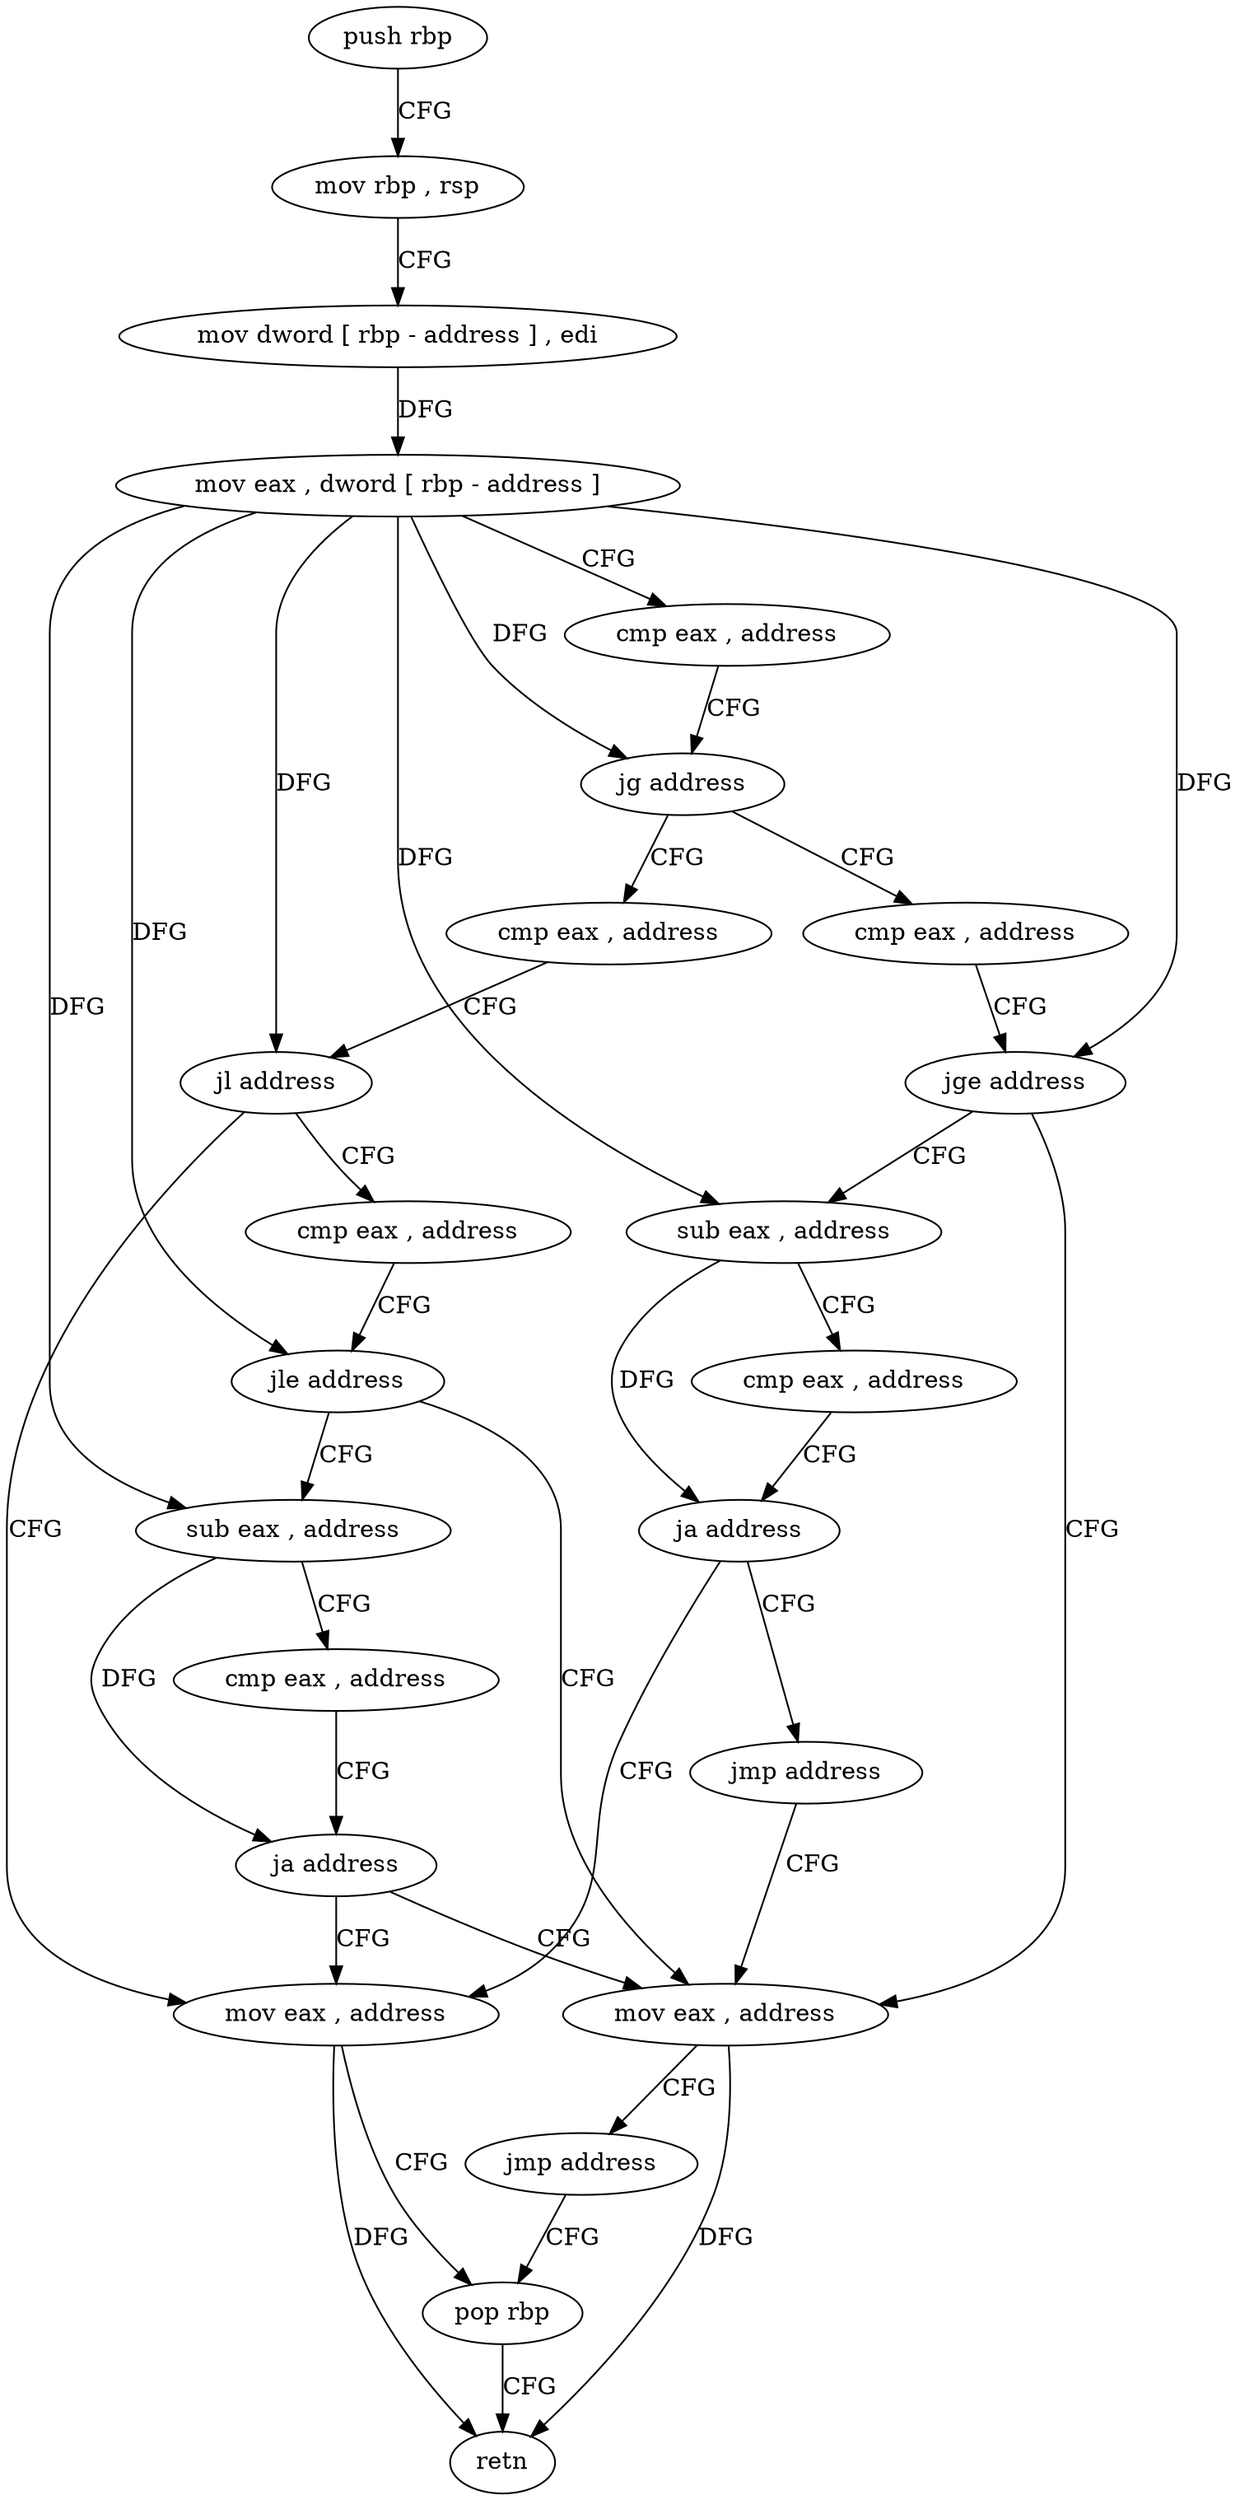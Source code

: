 digraph "func" {
"4491426" [label = "push rbp" ]
"4491427" [label = "mov rbp , rsp" ]
"4491430" [label = "mov dword [ rbp - address ] , edi" ]
"4491433" [label = "mov eax , dword [ rbp - address ]" ]
"4491436" [label = "cmp eax , address" ]
"4491439" [label = "jg address" ]
"4491456" [label = "cmp eax , address" ]
"4491441" [label = "cmp eax , address" ]
"4491459" [label = "jl address" ]
"4491481" [label = "mov eax , address" ]
"4491461" [label = "cmp eax , address" ]
"4491444" [label = "jge address" ]
"4491474" [label = "mov eax , address" ]
"4491446" [label = "sub eax , address" ]
"4491486" [label = "pop rbp" ]
"4491464" [label = "jle address" ]
"4491466" [label = "sub eax , address" ]
"4491479" [label = "jmp address" ]
"4491449" [label = "cmp eax , address" ]
"4491452" [label = "ja address" ]
"4491454" [label = "jmp address" ]
"4491469" [label = "cmp eax , address" ]
"4491472" [label = "ja address" ]
"4491487" [label = "retn" ]
"4491426" -> "4491427" [ label = "CFG" ]
"4491427" -> "4491430" [ label = "CFG" ]
"4491430" -> "4491433" [ label = "DFG" ]
"4491433" -> "4491436" [ label = "CFG" ]
"4491433" -> "4491439" [ label = "DFG" ]
"4491433" -> "4491459" [ label = "DFG" ]
"4491433" -> "4491444" [ label = "DFG" ]
"4491433" -> "4491464" [ label = "DFG" ]
"4491433" -> "4491446" [ label = "DFG" ]
"4491433" -> "4491466" [ label = "DFG" ]
"4491436" -> "4491439" [ label = "CFG" ]
"4491439" -> "4491456" [ label = "CFG" ]
"4491439" -> "4491441" [ label = "CFG" ]
"4491456" -> "4491459" [ label = "CFG" ]
"4491441" -> "4491444" [ label = "CFG" ]
"4491459" -> "4491481" [ label = "CFG" ]
"4491459" -> "4491461" [ label = "CFG" ]
"4491481" -> "4491486" [ label = "CFG" ]
"4491481" -> "4491487" [ label = "DFG" ]
"4491461" -> "4491464" [ label = "CFG" ]
"4491444" -> "4491474" [ label = "CFG" ]
"4491444" -> "4491446" [ label = "CFG" ]
"4491474" -> "4491479" [ label = "CFG" ]
"4491474" -> "4491487" [ label = "DFG" ]
"4491446" -> "4491449" [ label = "CFG" ]
"4491446" -> "4491452" [ label = "DFG" ]
"4491486" -> "4491487" [ label = "CFG" ]
"4491464" -> "4491474" [ label = "CFG" ]
"4491464" -> "4491466" [ label = "CFG" ]
"4491466" -> "4491469" [ label = "CFG" ]
"4491466" -> "4491472" [ label = "DFG" ]
"4491479" -> "4491486" [ label = "CFG" ]
"4491449" -> "4491452" [ label = "CFG" ]
"4491452" -> "4491481" [ label = "CFG" ]
"4491452" -> "4491454" [ label = "CFG" ]
"4491454" -> "4491474" [ label = "CFG" ]
"4491469" -> "4491472" [ label = "CFG" ]
"4491472" -> "4491481" [ label = "CFG" ]
"4491472" -> "4491474" [ label = "CFG" ]
}
